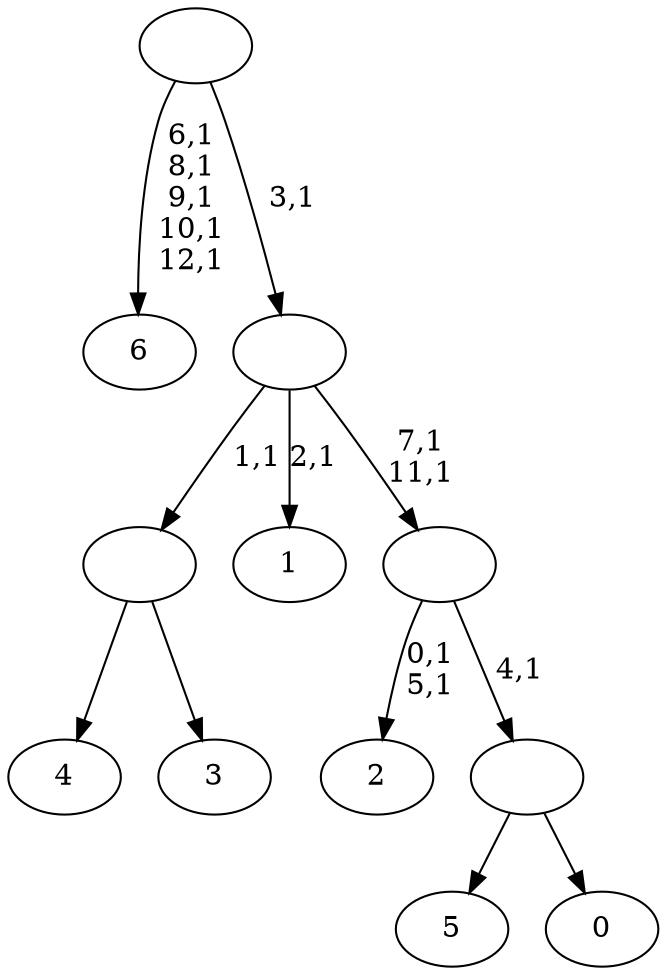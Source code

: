 digraph T {
	20 [label="6"]
	14 [label="5"]
	13 [label="4"]
	12 [label="3"]
	11 [label=""]
	10 [label="2"]
	7 [label="1"]
	5 [label="0"]
	4 [label=""]
	3 [label=""]
	1 [label=""]
	0 [label=""]
	11 -> 13 [label=""]
	11 -> 12 [label=""]
	4 -> 14 [label=""]
	4 -> 5 [label=""]
	3 -> 10 [label="0,1\n5,1"]
	3 -> 4 [label="4,1"]
	1 -> 3 [label="7,1\n11,1"]
	1 -> 7 [label="2,1"]
	1 -> 11 [label="1,1"]
	0 -> 20 [label="6,1\n8,1\n9,1\n10,1\n12,1"]
	0 -> 1 [label="3,1"]
}
